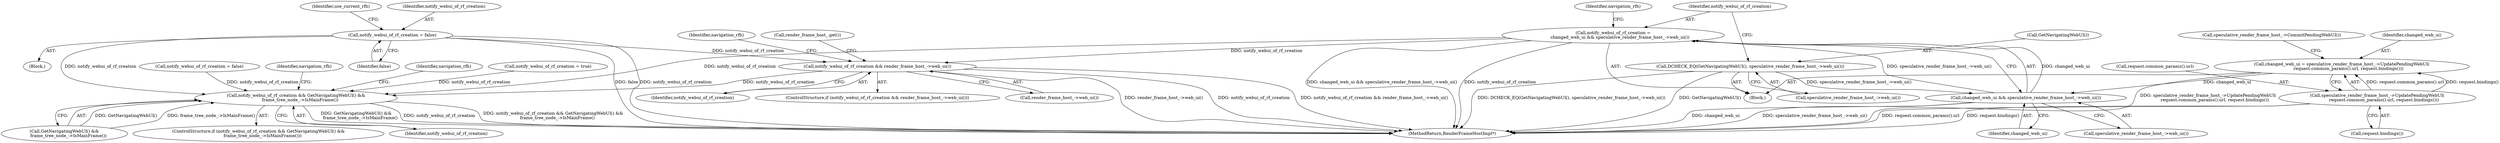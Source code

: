digraph "0_Chrome_5cd363bc34f508c63b66e653bc41bd1783a4b711@API" {
"1000222" [label="(Call,notify_webui_of_rf_creation && render_frame_host_->web_ui())"];
"1000133" [label="(Call,notify_webui_of_rf_creation = false)"];
"1000201" [label="(Call,notify_webui_of_rf_creation =\n          changed_web_ui && speculative_render_frame_host_->web_ui())"];
"1000203" [label="(Call,changed_web_ui && speculative_render_frame_host_->web_ui())"];
"1000190" [label="(Call,changed_web_ui = speculative_render_frame_host_->UpdatePendingWebUI(\n          request.common_params().url, request.bindings()))"];
"1000192" [label="(Call,speculative_render_frame_host_->UpdatePendingWebUI(\n          request.common_params().url, request.bindings()))"];
"1000198" [label="(Call,DCHECK_EQ(GetNavigatingWebUI(), speculative_render_frame_host_->web_ui()))"];
"1000265" [label="(Call,notify_webui_of_rf_creation && GetNavigatingWebUI() &&\n      frame_tree_node_->IsMainFrame())"];
"1000265" [label="(Call,notify_webui_of_rf_creation && GetNavigatingWebUI() &&\n      frame_tree_node_->IsMainFrame())"];
"1000274" [label="(Identifier,navigation_rfh)"];
"1000204" [label="(Identifier,changed_web_ui)"];
"1000106" [label="(Block,)"];
"1000199" [label="(Call,GetNavigatingWebUI())"];
"1000267" [label="(Call,GetNavigatingWebUI() &&\n      frame_tree_node_->IsMainFrame())"];
"1000223" [label="(Identifier,notify_webui_of_rf_creation)"];
"1000221" [label="(ControlStructure,if (notify_webui_of_rf_creation && render_frame_host_->web_ui()))"];
"1000197" [label="(Call,speculative_render_frame_host_->CommitPendingWebUI())"];
"1000264" [label="(ControlStructure,if (notify_webui_of_rf_creation && GetNavigatingWebUI() &&\n      frame_tree_node_->IsMainFrame()))"];
"1000251" [label="(Call,notify_webui_of_rf_creation = true)"];
"1000266" [label="(Identifier,notify_webui_of_rf_creation)"];
"1000196" [label="(Call,request.bindings())"];
"1000275" [label="(MethodReturn,RenderFrameHostImpl*)"];
"1000205" [label="(Call,speculative_render_frame_host_->web_ui())"];
"1000133" [label="(Call,notify_webui_of_rf_creation = false)"];
"1000207" [label="(Identifier,navigation_rfh)"];
"1000193" [label="(Call,request.common_params().url)"];
"1000135" [label="(Identifier,false)"];
"1000191" [label="(Identifier,changed_web_ui)"];
"1000190" [label="(Call,changed_web_ui = speculative_render_frame_host_->UpdatePendingWebUI(\n          request.common_params().url, request.bindings()))"];
"1000137" [label="(Identifier,use_current_rfh)"];
"1000272" [label="(Identifier,navigation_rfh)"];
"1000227" [label="(Call,render_frame_host_.get())"];
"1000200" [label="(Call,speculative_render_frame_host_->web_ui())"];
"1000224" [label="(Call,render_frame_host_->web_ui())"];
"1000222" [label="(Call,notify_webui_of_rf_creation && render_frame_host_->web_ui())"];
"1000198" [label="(Call,DCHECK_EQ(GetNavigatingWebUI(), speculative_render_frame_host_->web_ui()))"];
"1000192" [label="(Call,speculative_render_frame_host_->UpdatePendingWebUI(\n          request.common_params().url, request.bindings()))"];
"1000228" [label="(Call,notify_webui_of_rf_creation = false)"];
"1000201" [label="(Call,notify_webui_of_rf_creation =\n          changed_web_ui && speculative_render_frame_host_->web_ui())"];
"1000134" [label="(Identifier,notify_webui_of_rf_creation)"];
"1000203" [label="(Call,changed_web_ui && speculative_render_frame_host_->web_ui())"];
"1000233" [label="(Identifier,navigation_rfh)"];
"1000202" [label="(Identifier,notify_webui_of_rf_creation)"];
"1000188" [label="(Block,)"];
"1000222" -> "1000221"  [label="AST: "];
"1000222" -> "1000223"  [label="CFG: "];
"1000222" -> "1000224"  [label="CFG: "];
"1000223" -> "1000222"  [label="AST: "];
"1000224" -> "1000222"  [label="AST: "];
"1000227" -> "1000222"  [label="CFG: "];
"1000233" -> "1000222"  [label="CFG: "];
"1000222" -> "1000275"  [label="DDG: notify_webui_of_rf_creation"];
"1000222" -> "1000275"  [label="DDG: notify_webui_of_rf_creation && render_frame_host_->web_ui()"];
"1000222" -> "1000275"  [label="DDG: render_frame_host_->web_ui()"];
"1000133" -> "1000222"  [label="DDG: notify_webui_of_rf_creation"];
"1000201" -> "1000222"  [label="DDG: notify_webui_of_rf_creation"];
"1000222" -> "1000265"  [label="DDG: notify_webui_of_rf_creation"];
"1000133" -> "1000106"  [label="AST: "];
"1000133" -> "1000135"  [label="CFG: "];
"1000134" -> "1000133"  [label="AST: "];
"1000135" -> "1000133"  [label="AST: "];
"1000137" -> "1000133"  [label="CFG: "];
"1000133" -> "1000275"  [label="DDG: notify_webui_of_rf_creation"];
"1000133" -> "1000275"  [label="DDG: false"];
"1000133" -> "1000265"  [label="DDG: notify_webui_of_rf_creation"];
"1000201" -> "1000188"  [label="AST: "];
"1000201" -> "1000203"  [label="CFG: "];
"1000202" -> "1000201"  [label="AST: "];
"1000203" -> "1000201"  [label="AST: "];
"1000207" -> "1000201"  [label="CFG: "];
"1000201" -> "1000275"  [label="DDG: changed_web_ui && speculative_render_frame_host_->web_ui()"];
"1000201" -> "1000275"  [label="DDG: notify_webui_of_rf_creation"];
"1000203" -> "1000201"  [label="DDG: changed_web_ui"];
"1000203" -> "1000201"  [label="DDG: speculative_render_frame_host_->web_ui()"];
"1000201" -> "1000265"  [label="DDG: notify_webui_of_rf_creation"];
"1000203" -> "1000204"  [label="CFG: "];
"1000203" -> "1000205"  [label="CFG: "];
"1000204" -> "1000203"  [label="AST: "];
"1000205" -> "1000203"  [label="AST: "];
"1000203" -> "1000275"  [label="DDG: speculative_render_frame_host_->web_ui()"];
"1000203" -> "1000275"  [label="DDG: changed_web_ui"];
"1000190" -> "1000203"  [label="DDG: changed_web_ui"];
"1000198" -> "1000203"  [label="DDG: speculative_render_frame_host_->web_ui()"];
"1000190" -> "1000188"  [label="AST: "];
"1000190" -> "1000192"  [label="CFG: "];
"1000191" -> "1000190"  [label="AST: "];
"1000192" -> "1000190"  [label="AST: "];
"1000197" -> "1000190"  [label="CFG: "];
"1000190" -> "1000275"  [label="DDG: speculative_render_frame_host_->UpdatePendingWebUI(\n          request.common_params().url, request.bindings())"];
"1000192" -> "1000190"  [label="DDG: request.common_params().url"];
"1000192" -> "1000190"  [label="DDG: request.bindings()"];
"1000192" -> "1000196"  [label="CFG: "];
"1000193" -> "1000192"  [label="AST: "];
"1000196" -> "1000192"  [label="AST: "];
"1000192" -> "1000275"  [label="DDG: request.common_params().url"];
"1000192" -> "1000275"  [label="DDG: request.bindings()"];
"1000198" -> "1000188"  [label="AST: "];
"1000198" -> "1000200"  [label="CFG: "];
"1000199" -> "1000198"  [label="AST: "];
"1000200" -> "1000198"  [label="AST: "];
"1000202" -> "1000198"  [label="CFG: "];
"1000198" -> "1000275"  [label="DDG: GetNavigatingWebUI()"];
"1000198" -> "1000275"  [label="DDG: DCHECK_EQ(GetNavigatingWebUI(), speculative_render_frame_host_->web_ui())"];
"1000265" -> "1000264"  [label="AST: "];
"1000265" -> "1000266"  [label="CFG: "];
"1000265" -> "1000267"  [label="CFG: "];
"1000266" -> "1000265"  [label="AST: "];
"1000267" -> "1000265"  [label="AST: "];
"1000272" -> "1000265"  [label="CFG: "];
"1000274" -> "1000265"  [label="CFG: "];
"1000265" -> "1000275"  [label="DDG: notify_webui_of_rf_creation && GetNavigatingWebUI() &&\n      frame_tree_node_->IsMainFrame()"];
"1000265" -> "1000275"  [label="DDG: GetNavigatingWebUI() &&\n      frame_tree_node_->IsMainFrame()"];
"1000265" -> "1000275"  [label="DDG: notify_webui_of_rf_creation"];
"1000228" -> "1000265"  [label="DDG: notify_webui_of_rf_creation"];
"1000251" -> "1000265"  [label="DDG: notify_webui_of_rf_creation"];
"1000267" -> "1000265"  [label="DDG: GetNavigatingWebUI()"];
"1000267" -> "1000265"  [label="DDG: frame_tree_node_->IsMainFrame()"];
}
